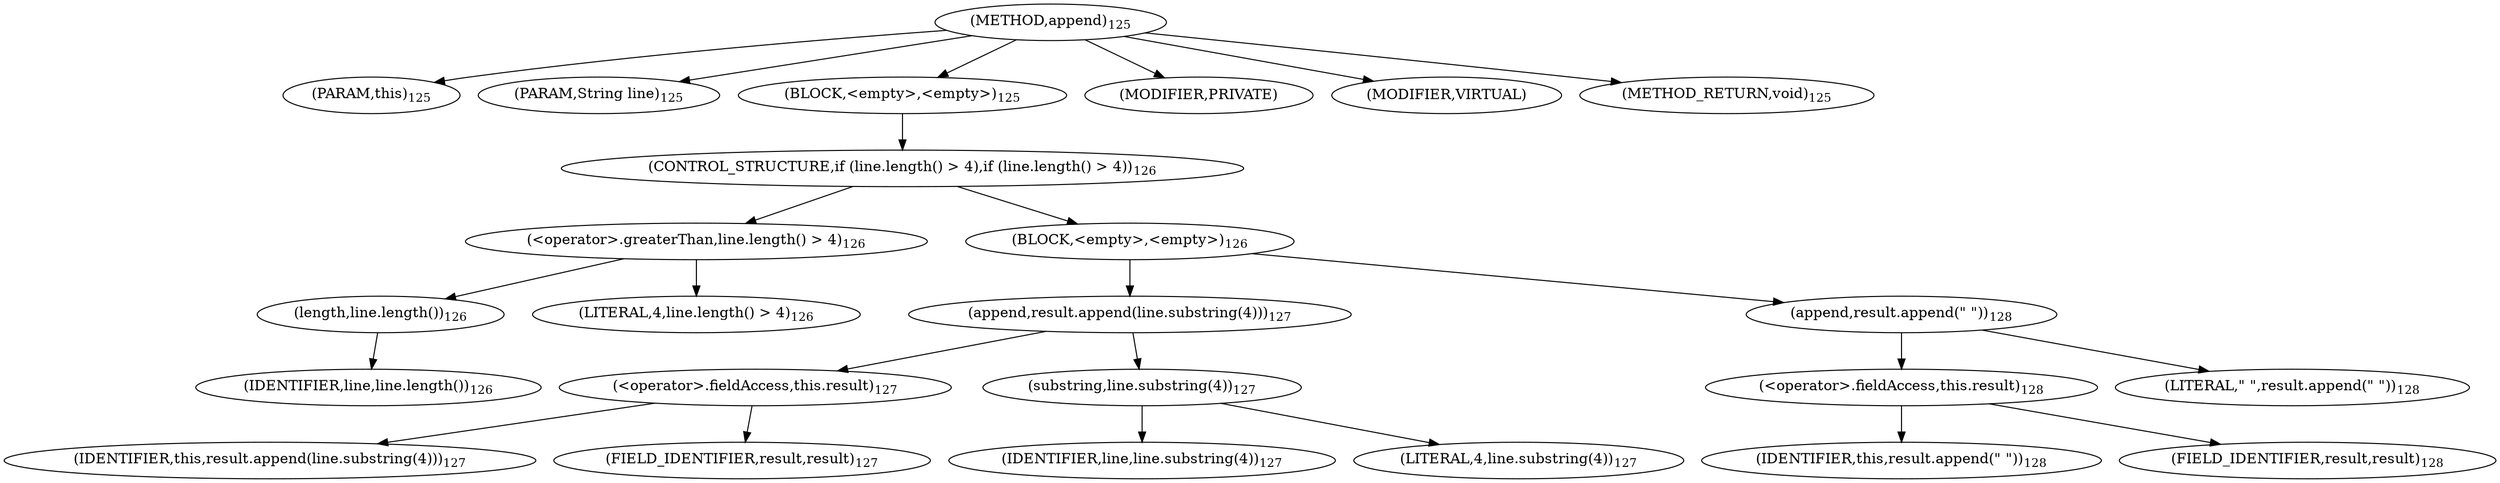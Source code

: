 digraph "append" {  
"160" [label = <(METHOD,append)<SUB>125</SUB>> ]
"161" [label = <(PARAM,this)<SUB>125</SUB>> ]
"162" [label = <(PARAM,String line)<SUB>125</SUB>> ]
"163" [label = <(BLOCK,&lt;empty&gt;,&lt;empty&gt;)<SUB>125</SUB>> ]
"164" [label = <(CONTROL_STRUCTURE,if (line.length() &gt; 4),if (line.length() &gt; 4))<SUB>126</SUB>> ]
"165" [label = <(&lt;operator&gt;.greaterThan,line.length() &gt; 4)<SUB>126</SUB>> ]
"166" [label = <(length,line.length())<SUB>126</SUB>> ]
"167" [label = <(IDENTIFIER,line,line.length())<SUB>126</SUB>> ]
"168" [label = <(LITERAL,4,line.length() &gt; 4)<SUB>126</SUB>> ]
"169" [label = <(BLOCK,&lt;empty&gt;,&lt;empty&gt;)<SUB>126</SUB>> ]
"170" [label = <(append,result.append(line.substring(4)))<SUB>127</SUB>> ]
"171" [label = <(&lt;operator&gt;.fieldAccess,this.result)<SUB>127</SUB>> ]
"172" [label = <(IDENTIFIER,this,result.append(line.substring(4)))<SUB>127</SUB>> ]
"173" [label = <(FIELD_IDENTIFIER,result,result)<SUB>127</SUB>> ]
"174" [label = <(substring,line.substring(4))<SUB>127</SUB>> ]
"175" [label = <(IDENTIFIER,line,line.substring(4))<SUB>127</SUB>> ]
"176" [label = <(LITERAL,4,line.substring(4))<SUB>127</SUB>> ]
"177" [label = <(append,result.append(&quot; &quot;))<SUB>128</SUB>> ]
"178" [label = <(&lt;operator&gt;.fieldAccess,this.result)<SUB>128</SUB>> ]
"179" [label = <(IDENTIFIER,this,result.append(&quot; &quot;))<SUB>128</SUB>> ]
"180" [label = <(FIELD_IDENTIFIER,result,result)<SUB>128</SUB>> ]
"181" [label = <(LITERAL,&quot; &quot;,result.append(&quot; &quot;))<SUB>128</SUB>> ]
"182" [label = <(MODIFIER,PRIVATE)> ]
"183" [label = <(MODIFIER,VIRTUAL)> ]
"184" [label = <(METHOD_RETURN,void)<SUB>125</SUB>> ]
  "160" -> "161" 
  "160" -> "162" 
  "160" -> "163" 
  "160" -> "182" 
  "160" -> "183" 
  "160" -> "184" 
  "163" -> "164" 
  "164" -> "165" 
  "164" -> "169" 
  "165" -> "166" 
  "165" -> "168" 
  "166" -> "167" 
  "169" -> "170" 
  "169" -> "177" 
  "170" -> "171" 
  "170" -> "174" 
  "171" -> "172" 
  "171" -> "173" 
  "174" -> "175" 
  "174" -> "176" 
  "177" -> "178" 
  "177" -> "181" 
  "178" -> "179" 
  "178" -> "180" 
}
